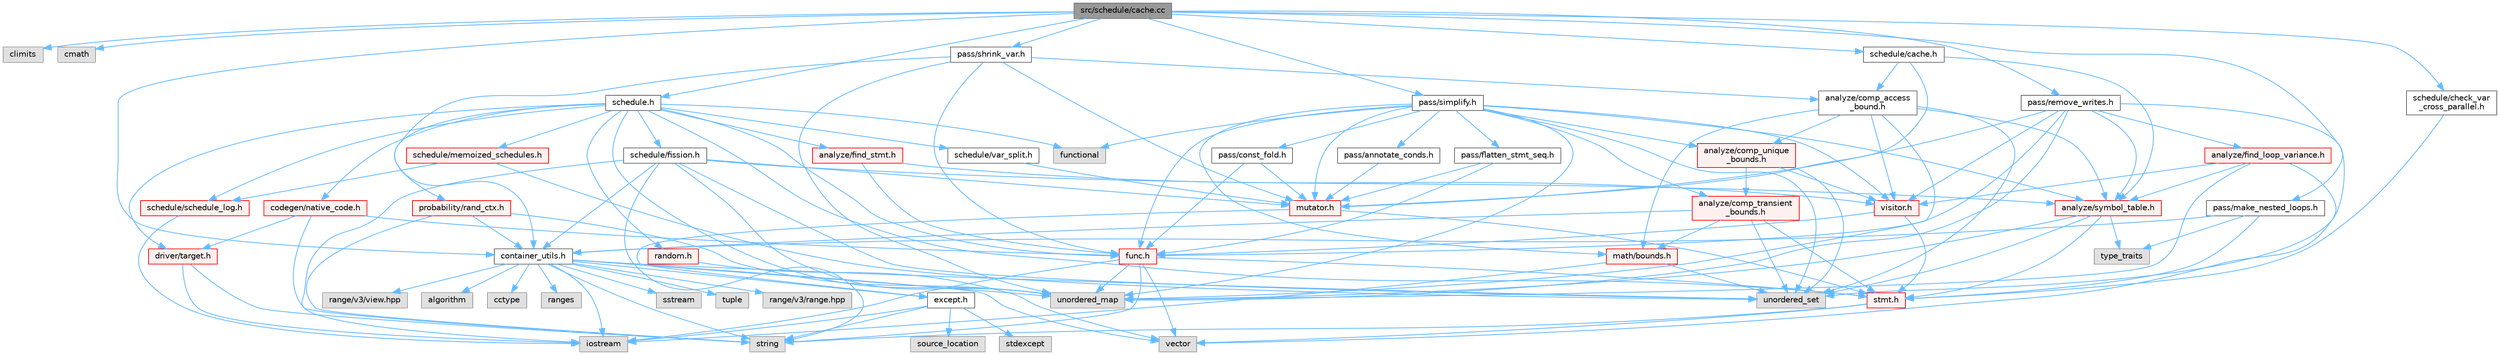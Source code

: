 digraph "src/schedule/cache.cc"
{
 // LATEX_PDF_SIZE
  bgcolor="transparent";
  edge [fontname=Helvetica,fontsize=10,labelfontname=Helvetica,labelfontsize=10];
  node [fontname=Helvetica,fontsize=10,shape=box,height=0.2,width=0.4];
  Node1 [label="src/schedule/cache.cc",height=0.2,width=0.4,color="gray40", fillcolor="grey60", style="filled", fontcolor="black",tooltip=" "];
  Node1 -> Node2 [color="steelblue1",style="solid"];
  Node2 [label="climits",height=0.2,width=0.4,color="grey60", fillcolor="#E0E0E0", style="filled",tooltip=" "];
  Node1 -> Node3 [color="steelblue1",style="solid"];
  Node3 [label="cmath",height=0.2,width=0.4,color="grey60", fillcolor="#E0E0E0", style="filled",tooltip=" "];
  Node1 -> Node4 [color="steelblue1",style="solid"];
  Node4 [label="container_utils.h",height=0.2,width=0.4,color="grey40", fillcolor="white", style="filled",URL="$container__utils_8h.html",tooltip=" "];
  Node4 -> Node5 [color="steelblue1",style="solid"];
  Node5 [label="algorithm",height=0.2,width=0.4,color="grey60", fillcolor="#E0E0E0", style="filled",tooltip=" "];
  Node4 -> Node6 [color="steelblue1",style="solid"];
  Node6 [label="cctype",height=0.2,width=0.4,color="grey60", fillcolor="#E0E0E0", style="filled",tooltip=" "];
  Node4 -> Node7 [color="steelblue1",style="solid"];
  Node7 [label="iostream",height=0.2,width=0.4,color="grey60", fillcolor="#E0E0E0", style="filled",tooltip=" "];
  Node4 -> Node8 [color="steelblue1",style="solid"];
  Node8 [label="ranges",height=0.2,width=0.4,color="grey60", fillcolor="#E0E0E0", style="filled",tooltip=" "];
  Node4 -> Node9 [color="steelblue1",style="solid"];
  Node9 [label="sstream",height=0.2,width=0.4,color="grey60", fillcolor="#E0E0E0", style="filled",tooltip=" "];
  Node4 -> Node10 [color="steelblue1",style="solid"];
  Node10 [label="string",height=0.2,width=0.4,color="grey60", fillcolor="#E0E0E0", style="filled",tooltip=" "];
  Node4 -> Node11 [color="steelblue1",style="solid"];
  Node11 [label="tuple",height=0.2,width=0.4,color="grey60", fillcolor="#E0E0E0", style="filled",tooltip=" "];
  Node4 -> Node12 [color="steelblue1",style="solid"];
  Node12 [label="unordered_map",height=0.2,width=0.4,color="grey60", fillcolor="#E0E0E0", style="filled",tooltip=" "];
  Node4 -> Node13 [color="steelblue1",style="solid"];
  Node13 [label="unordered_set",height=0.2,width=0.4,color="grey60", fillcolor="#E0E0E0", style="filled",tooltip=" "];
  Node4 -> Node14 [color="steelblue1",style="solid"];
  Node14 [label="vector",height=0.2,width=0.4,color="grey60", fillcolor="#E0E0E0", style="filled",tooltip=" "];
  Node4 -> Node15 [color="steelblue1",style="solid"];
  Node15 [label="range/v3/range.hpp",height=0.2,width=0.4,color="grey60", fillcolor="#E0E0E0", style="filled",tooltip=" "];
  Node4 -> Node16 [color="steelblue1",style="solid"];
  Node16 [label="range/v3/view.hpp",height=0.2,width=0.4,color="grey60", fillcolor="#E0E0E0", style="filled",tooltip=" "];
  Node4 -> Node17 [color="steelblue1",style="solid"];
  Node17 [label="except.h",height=0.2,width=0.4,color="grey40", fillcolor="white", style="filled",URL="$except_8h.html",tooltip=" "];
  Node17 -> Node7 [color="steelblue1",style="solid"];
  Node17 -> Node18 [color="steelblue1",style="solid"];
  Node18 [label="source_location",height=0.2,width=0.4,color="grey60", fillcolor="#E0E0E0", style="filled",tooltip=" "];
  Node17 -> Node19 [color="steelblue1",style="solid"];
  Node19 [label="stdexcept",height=0.2,width=0.4,color="grey60", fillcolor="#E0E0E0", style="filled",tooltip=" "];
  Node17 -> Node10 [color="steelblue1",style="solid"];
  Node1 -> Node20 [color="steelblue1",style="solid"];
  Node20 [label="pass/make_nested_loops.h",height=0.2,width=0.4,color="grey40", fillcolor="white", style="filled",URL="$make__nested__loops_8h.html",tooltip=" "];
  Node20 -> Node21 [color="steelblue1",style="solid"];
  Node21 [label="type_traits",height=0.2,width=0.4,color="grey60", fillcolor="#E0E0E0", style="filled",tooltip=" "];
  Node20 -> Node4 [color="steelblue1",style="solid"];
  Node20 -> Node22 [color="steelblue1",style="solid"];
  Node22 [label="stmt.h",height=0.2,width=0.4,color="red", fillcolor="#FFF0F0", style="filled",URL="$stmt_8h.html",tooltip=" "];
  Node22 -> Node10 [color="steelblue1",style="solid"];
  Node22 -> Node14 [color="steelblue1",style="solid"];
  Node1 -> Node50 [color="steelblue1",style="solid"];
  Node50 [label="pass/remove_writes.h",height=0.2,width=0.4,color="grey40", fillcolor="white", style="filled",URL="$remove__writes_8h.html",tooltip=" "];
  Node50 -> Node12 [color="steelblue1",style="solid"];
  Node50 -> Node13 [color="steelblue1",style="solid"];
  Node50 -> Node51 [color="steelblue1",style="solid"];
  Node51 [label="analyze/find_loop_variance.h",height=0.2,width=0.4,color="red", fillcolor="#FFF0F0", style="filled",URL="$find__loop__variance_8h.html",tooltip=" "];
  Node51 -> Node12 [color="steelblue1",style="solid"];
  Node51 -> Node14 [color="steelblue1",style="solid"];
  Node51 -> Node52 [color="steelblue1",style="solid"];
  Node52 [label="analyze/symbol_table.h",height=0.2,width=0.4,color="red", fillcolor="#FFF0F0", style="filled",URL="$symbol__table_8h.html",tooltip=" "];
  Node52 -> Node21 [color="steelblue1",style="solid"];
  Node52 -> Node12 [color="steelblue1",style="solid"];
  Node52 -> Node13 [color="steelblue1",style="solid"];
  Node52 -> Node22 [color="steelblue1",style="solid"];
  Node51 -> Node55 [color="steelblue1",style="solid"];
  Node55 [label="visitor.h",height=0.2,width=0.4,color="red", fillcolor="#FFF0F0", style="filled",URL="$visitor_8h.html",tooltip=" "];
  Node55 -> Node60 [color="steelblue1",style="solid"];
  Node60 [label="func.h",height=0.2,width=0.4,color="red", fillcolor="#FFF0F0", style="filled",URL="$func_8h.html",tooltip=" "];
  Node60 -> Node7 [color="steelblue1",style="solid"];
  Node60 -> Node10 [color="steelblue1",style="solid"];
  Node60 -> Node12 [color="steelblue1",style="solid"];
  Node60 -> Node14 [color="steelblue1",style="solid"];
  Node60 -> Node22 [color="steelblue1",style="solid"];
  Node55 -> Node22 [color="steelblue1",style="solid"];
  Node50 -> Node52 [color="steelblue1",style="solid"];
  Node50 -> Node60 [color="steelblue1",style="solid"];
  Node50 -> Node66 [color="steelblue1",style="solid"];
  Node66 [label="mutator.h",height=0.2,width=0.4,color="red", fillcolor="#FFF0F0", style="filled",URL="$mutator_8h.html",tooltip=" "];
  Node66 -> Node17 [color="steelblue1",style="solid"];
  Node66 -> Node22 [color="steelblue1",style="solid"];
  Node50 -> Node55 [color="steelblue1",style="solid"];
  Node1 -> Node67 [color="steelblue1",style="solid"];
  Node67 [label="pass/shrink_var.h",height=0.2,width=0.4,color="grey40", fillcolor="white", style="filled",URL="$shrink__var_8h.html",tooltip=" "];
  Node67 -> Node12 [color="steelblue1",style="solid"];
  Node67 -> Node68 [color="steelblue1",style="solid"];
  Node68 [label="analyze/comp_access\l_bound.h",height=0.2,width=0.4,color="grey40", fillcolor="white", style="filled",URL="$comp__access__bound_8h.html",tooltip=" "];
  Node68 -> Node12 [color="steelblue1",style="solid"];
  Node68 -> Node13 [color="steelblue1",style="solid"];
  Node68 -> Node69 [color="steelblue1",style="solid"];
  Node69 [label="analyze/comp_unique\l_bounds.h",height=0.2,width=0.4,color="red", fillcolor="#FFF0F0", style="filled",URL="$comp__unique__bounds_8h.html",tooltip=" "];
  Node69 -> Node13 [color="steelblue1",style="solid"];
  Node69 -> Node70 [color="steelblue1",style="solid"];
  Node70 [label="analyze/comp_transient\l_bounds.h",height=0.2,width=0.4,color="red", fillcolor="#FFF0F0", style="filled",URL="$comp__transient__bounds_8h.html",tooltip=" "];
  Node70 -> Node13 [color="steelblue1",style="solid"];
  Node70 -> Node4 [color="steelblue1",style="solid"];
  Node70 -> Node78 [color="steelblue1",style="solid"];
  Node78 [label="math/bounds.h",height=0.2,width=0.4,color="red", fillcolor="#FFF0F0", style="filled",URL="$bounds_8h.html",tooltip=" "];
  Node78 -> Node7 [color="steelblue1",style="solid"];
  Node78 -> Node13 [color="steelblue1",style="solid"];
  Node70 -> Node22 [color="steelblue1",style="solid"];
  Node69 -> Node55 [color="steelblue1",style="solid"];
  Node68 -> Node52 [color="steelblue1",style="solid"];
  Node68 -> Node78 [color="steelblue1",style="solid"];
  Node68 -> Node55 [color="steelblue1",style="solid"];
  Node67 -> Node4 [color="steelblue1",style="solid"];
  Node67 -> Node60 [color="steelblue1",style="solid"];
  Node67 -> Node66 [color="steelblue1",style="solid"];
  Node1 -> Node81 [color="steelblue1",style="solid"];
  Node81 [label="pass/simplify.h",height=0.2,width=0.4,color="grey40", fillcolor="white", style="filled",URL="$simplify_8h.html",tooltip=" "];
  Node81 -> Node25 [color="steelblue1",style="solid"];
  Node25 [label="functional",height=0.2,width=0.4,color="grey60", fillcolor="#E0E0E0", style="filled",tooltip=" "];
  Node81 -> Node12 [color="steelblue1",style="solid"];
  Node81 -> Node13 [color="steelblue1",style="solid"];
  Node81 -> Node70 [color="steelblue1",style="solid"];
  Node81 -> Node69 [color="steelblue1",style="solid"];
  Node81 -> Node52 [color="steelblue1",style="solid"];
  Node81 -> Node60 [color="steelblue1",style="solid"];
  Node81 -> Node78 [color="steelblue1",style="solid"];
  Node81 -> Node66 [color="steelblue1",style="solid"];
  Node81 -> Node82 [color="steelblue1",style="solid"];
  Node82 [label="pass/annotate_conds.h",height=0.2,width=0.4,color="grey40", fillcolor="white", style="filled",URL="$annotate__conds_8h.html",tooltip=" "];
  Node82 -> Node66 [color="steelblue1",style="solid"];
  Node81 -> Node83 [color="steelblue1",style="solid"];
  Node83 [label="pass/const_fold.h",height=0.2,width=0.4,color="grey40", fillcolor="white", style="filled",URL="$const__fold_8h.html",tooltip=" "];
  Node83 -> Node60 [color="steelblue1",style="solid"];
  Node83 -> Node66 [color="steelblue1",style="solid"];
  Node81 -> Node84 [color="steelblue1",style="solid"];
  Node84 [label="pass/flatten_stmt_seq.h",height=0.2,width=0.4,color="grey40", fillcolor="white", style="filled",URL="$flatten__stmt__seq_8h.html",tooltip=" "];
  Node84 -> Node60 [color="steelblue1",style="solid"];
  Node84 -> Node66 [color="steelblue1",style="solid"];
  Node81 -> Node55 [color="steelblue1",style="solid"];
  Node1 -> Node85 [color="steelblue1",style="solid"];
  Node85 [label="schedule.h",height=0.2,width=0.4,color="grey40", fillcolor="white", style="filled",URL="$schedule_8h.html",tooltip=" "];
  Node85 -> Node25 [color="steelblue1",style="solid"];
  Node85 -> Node12 [color="steelblue1",style="solid"];
  Node85 -> Node72 [color="steelblue1",style="solid"];
  Node72 [label="analyze/find_stmt.h",height=0.2,width=0.4,color="red", fillcolor="#FFF0F0", style="filled",URL="$find__stmt_8h.html",tooltip=" "];
  Node72 -> Node60 [color="steelblue1",style="solid"];
  Node72 -> Node55 [color="steelblue1",style="solid"];
  Node85 -> Node86 [color="steelblue1",style="solid"];
  Node86 [label="codegen/native_code.h",height=0.2,width=0.4,color="red", fillcolor="#FFF0F0", style="filled",URL="$native__code_8h.html",tooltip=" "];
  Node86 -> Node10 [color="steelblue1",style="solid"];
  Node86 -> Node64 [color="steelblue1",style="solid"];
  Node64 [label="driver/target.h",height=0.2,width=0.4,color="red", fillcolor="#FFF0F0", style="filled",URL="$target_8h.html",tooltip=" "];
  Node64 -> Node7 [color="steelblue1",style="solid"];
  Node64 -> Node10 [color="steelblue1",style="solid"];
  Node86 -> Node60 [color="steelblue1",style="solid"];
  Node85 -> Node64 [color="steelblue1",style="solid"];
  Node85 -> Node60 [color="steelblue1",style="solid"];
  Node85 -> Node87 [color="steelblue1",style="solid"];
  Node87 [label="probability/rand_ctx.h",height=0.2,width=0.4,color="red", fillcolor="#FFF0F0", style="filled",URL="$rand__ctx_8h.html",tooltip=" "];
  Node87 -> Node10 [color="steelblue1",style="solid"];
  Node87 -> Node12 [color="steelblue1",style="solid"];
  Node87 -> Node4 [color="steelblue1",style="solid"];
  Node85 -> Node96 [color="steelblue1",style="solid"];
  Node96 [label="random.h",height=0.2,width=0.4,color="red", fillcolor="#FFF0F0", style="filled",URL="$random_8h.html",tooltip=" "];
  Node96 -> Node14 [color="steelblue1",style="solid"];
  Node85 -> Node97 [color="steelblue1",style="solid"];
  Node97 [label="schedule/fission.h",height=0.2,width=0.4,color="grey40", fillcolor="white", style="filled",URL="$fission_8h.html",tooltip=" "];
  Node97 -> Node7 [color="steelblue1",style="solid"];
  Node97 -> Node10 [color="steelblue1",style="solid"];
  Node97 -> Node12 [color="steelblue1",style="solid"];
  Node97 -> Node13 [color="steelblue1",style="solid"];
  Node97 -> Node52 [color="steelblue1",style="solid"];
  Node97 -> Node4 [color="steelblue1",style="solid"];
  Node97 -> Node66 [color="steelblue1",style="solid"];
  Node85 -> Node98 [color="steelblue1",style="solid"];
  Node98 [label="schedule/memoized_schedules.h",height=0.2,width=0.4,color="red", fillcolor="#FFF0F0", style="filled",URL="$memoized__schedules_8h.html",tooltip=" "];
  Node98 -> Node13 [color="steelblue1",style="solid"];
  Node98 -> Node99 [color="steelblue1",style="solid"];
  Node99 [label="schedule/schedule_log.h",height=0.2,width=0.4,color="red", fillcolor="#FFF0F0", style="filled",URL="$schedule__log_8h.html",tooltip=" "];
  Node99 -> Node7 [color="steelblue1",style="solid"];
  Node85 -> Node99 [color="steelblue1",style="solid"];
  Node85 -> Node101 [color="steelblue1",style="solid"];
  Node101 [label="schedule/var_split.h",height=0.2,width=0.4,color="grey40", fillcolor="white", style="filled",URL="$var__split_8h.html",tooltip=" "];
  Node101 -> Node66 [color="steelblue1",style="solid"];
  Node85 -> Node22 [color="steelblue1",style="solid"];
  Node1 -> Node102 [color="steelblue1",style="solid"];
  Node102 [label="schedule/cache.h",height=0.2,width=0.4,color="grey40", fillcolor="white", style="filled",URL="$cache_8h.html",tooltip=" "];
  Node102 -> Node68 [color="steelblue1",style="solid"];
  Node102 -> Node52 [color="steelblue1",style="solid"];
  Node102 -> Node66 [color="steelblue1",style="solid"];
  Node1 -> Node103 [color="steelblue1",style="solid"];
  Node103 [label="schedule/check_var\l_cross_parallel.h",height=0.2,width=0.4,color="grey40", fillcolor="white", style="filled",URL="$check__var__cross__parallel_8h.html",tooltip=" "];
  Node103 -> Node22 [color="steelblue1",style="solid"];
}
